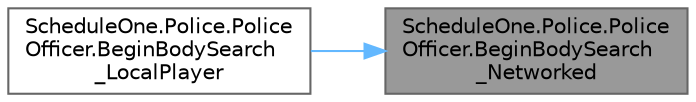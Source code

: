 digraph "ScheduleOne.Police.PoliceOfficer.BeginBodySearch_Networked"
{
 // LATEX_PDF_SIZE
  bgcolor="transparent";
  edge [fontname=Helvetica,fontsize=10,labelfontname=Helvetica,labelfontsize=10];
  node [fontname=Helvetica,fontsize=10,shape=box,height=0.2,width=0.4];
  rankdir="RL";
  Node1 [id="Node000001",label="ScheduleOne.Police.Police\lOfficer.BeginBodySearch\l_Networked",height=0.2,width=0.4,color="gray40", fillcolor="grey60", style="filled", fontcolor="black",tooltip="Begins the body search networked."];
  Node1 -> Node2 [id="edge1_Node000001_Node000002",dir="back",color="steelblue1",style="solid",tooltip=" "];
  Node2 [id="Node000002",label="ScheduleOne.Police.Police\lOfficer.BeginBodySearch\l_LocalPlayer",height=0.2,width=0.4,color="grey40", fillcolor="white", style="filled",URL="$class_schedule_one_1_1_police_1_1_police_officer.html#a53fc8752bb6dbdfb3e7ebec9a2161ce7",tooltip="Begins the body search local player."];
}
